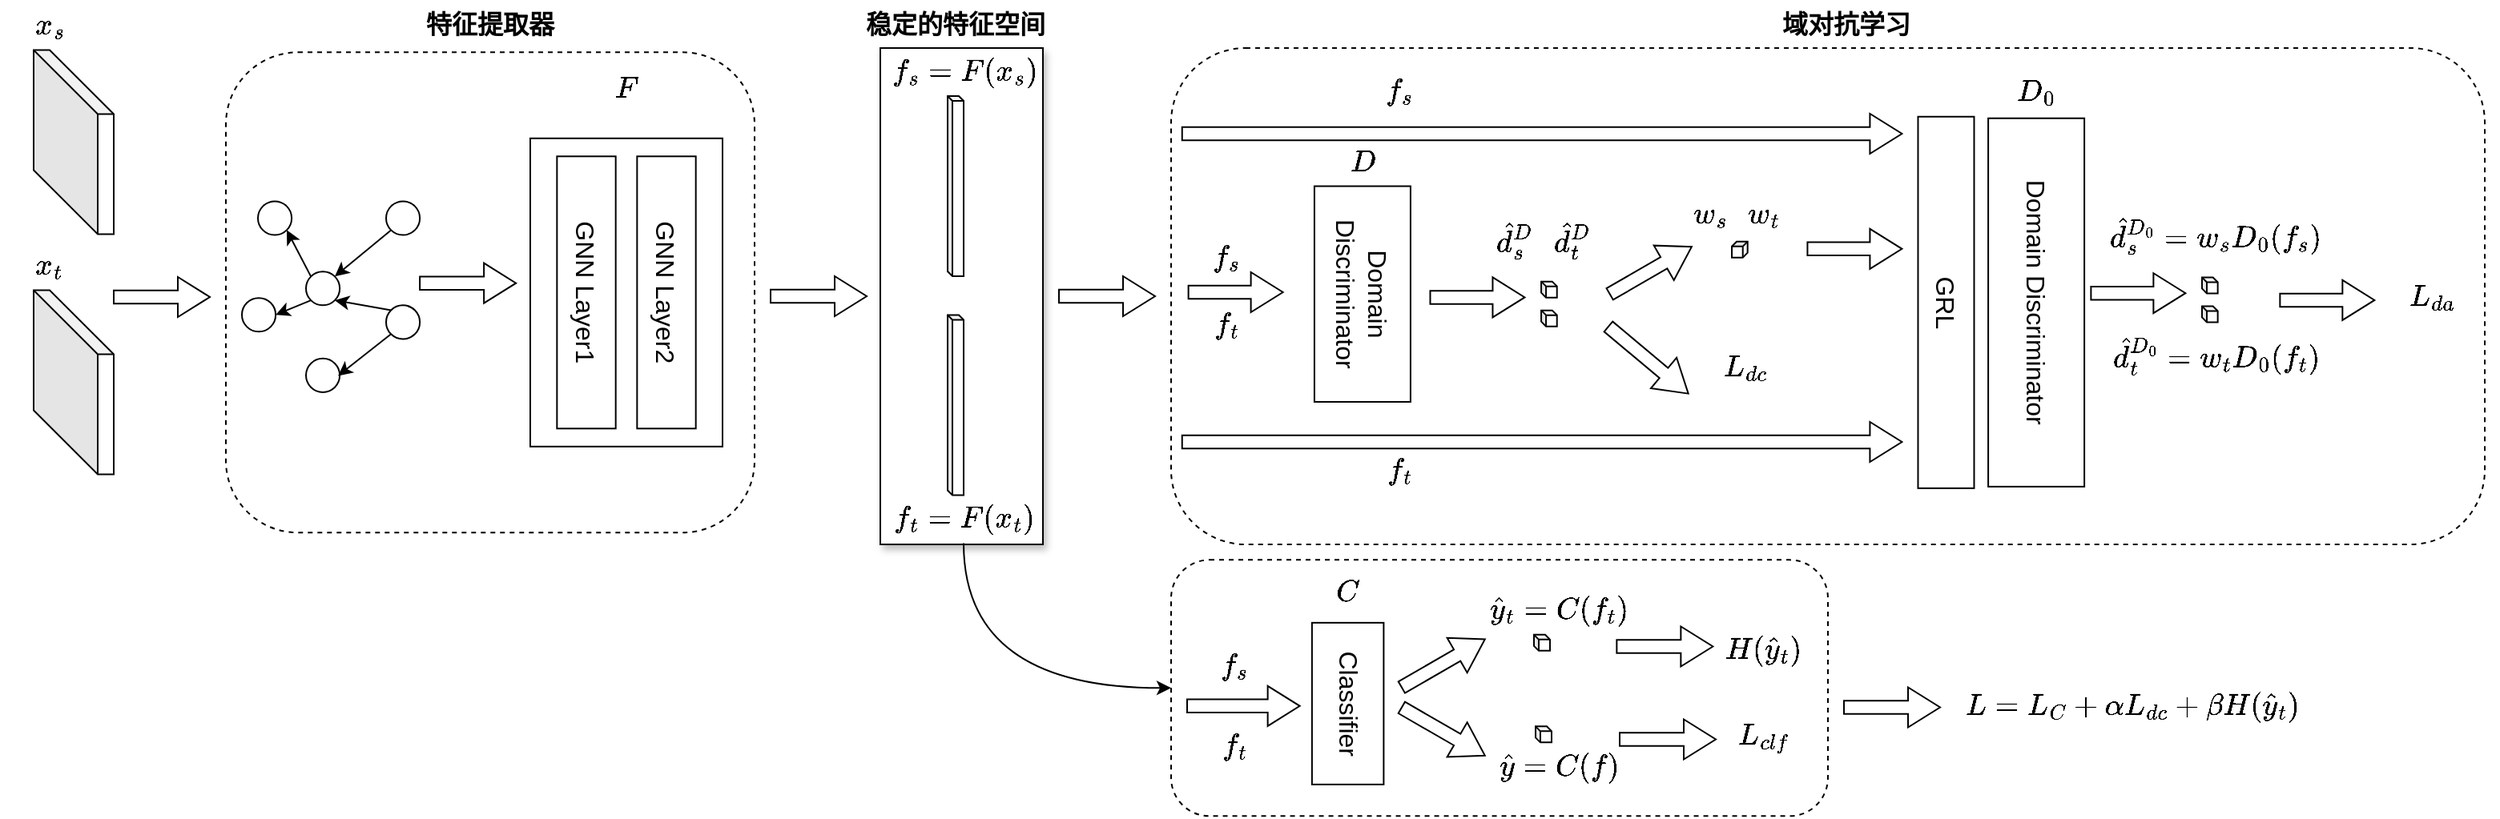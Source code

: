 <mxfile version="21.1.2" type="github">
  <diagram id="OHugUGV6JcLkJLT_VvOv" name="第 1 页">
    <mxGraphModel dx="2048" dy="731" grid="1" gridSize="10" guides="1" tooltips="1" connect="1" arrows="1" fold="1" page="1" pageScale="1" pageWidth="827" pageHeight="1169" math="1" shadow="0">
      <root>
        <mxCell id="0" />
        <mxCell id="1" parent="0" />
        <mxCell id="vVpYJYiZT_mGHktkTp3d-93" value="" style="rounded=1;whiteSpace=wrap;html=1;shadow=0;dashed=1;fontColor=#FF0000;container=0;" parent="1" vertex="1">
          <mxGeometry x="-60" y="332.65" width="330" height="300" as="geometry" />
        </mxCell>
        <mxCell id="vVpYJYiZT_mGHktkTp3d-1" value="" style="rounded=1;whiteSpace=wrap;html=1;shadow=0;dashed=1;fontColor=#FF0000;container=0;" parent="1" vertex="1">
          <mxGeometry x="530" y="649.68" width="410" height="160" as="geometry" />
        </mxCell>
        <mxCell id="vVpYJYiZT_mGHktkTp3d-3" value="" style="rounded=0;whiteSpace=wrap;html=1;shadow=1;fontSize=16;" parent="1" vertex="1">
          <mxGeometry x="348.5" y="330" width="101.5" height="310" as="geometry" />
        </mxCell>
        <mxCell id="vVpYJYiZT_mGHktkTp3d-4" value="" style="shape=cube;whiteSpace=wrap;html=1;boundedLbl=1;backgroundOutline=1;darkOpacity=0.05;darkOpacity2=0.1;shadow=0;fontSize=16;size=40;direction=east;" parent="1" vertex="1">
          <mxGeometry x="-180" y="331.25" width="50" height="115" as="geometry" />
        </mxCell>
        <mxCell id="vVpYJYiZT_mGHktkTp3d-5" value="$$x_s$$" style="text;html=1;strokeColor=none;fillColor=none;align=center;verticalAlign=middle;whiteSpace=wrap;rounded=0;shadow=0;fontSize=16;" parent="1" vertex="1">
          <mxGeometry x="-200" y="301.25" width="60" height="30" as="geometry" />
        </mxCell>
        <mxCell id="vVpYJYiZT_mGHktkTp3d-6" value="" style="shape=cube;whiteSpace=wrap;html=1;boundedLbl=1;backgroundOutline=1;darkOpacity=0.05;darkOpacity2=0.1;shadow=0;fontSize=16;size=40;direction=east;" parent="1" vertex="1">
          <mxGeometry x="-180" y="481.25" width="50" height="115" as="geometry" />
        </mxCell>
        <mxCell id="vVpYJYiZT_mGHktkTp3d-7" value="$$x_t$$" style="text;html=1;strokeColor=none;fillColor=none;align=center;verticalAlign=middle;whiteSpace=wrap;rounded=0;shadow=0;fontSize=16;" parent="1" vertex="1">
          <mxGeometry x="-200" y="451.25" width="60" height="30" as="geometry" />
        </mxCell>
        <mxCell id="vVpYJYiZT_mGHktkTp3d-8" value="" style="html=1;shadow=0;dashed=0;align=center;verticalAlign=middle;shape=mxgraph.arrows2.arrow;dy=0.67;dx=20;notch=0;fontSize=16;" parent="1" vertex="1">
          <mxGeometry x="-130" y="473" width="60" height="25" as="geometry" />
        </mxCell>
        <mxCell id="vVpYJYiZT_mGHktkTp3d-9" value="" style="shape=cube;whiteSpace=wrap;html=1;boundedLbl=1;backgroundOutline=1;darkOpacity=0.05;darkOpacity2=0.1;shadow=0;fontSize=16;size=3;direction=east;" parent="1" vertex="1">
          <mxGeometry x="390.5" y="360" width="10" height="112.5" as="geometry" />
        </mxCell>
        <mxCell id="vVpYJYiZT_mGHktkTp3d-10" value="" style="shape=cube;whiteSpace=wrap;html=1;boundedLbl=1;backgroundOutline=1;darkOpacity=0.05;darkOpacity2=0.1;shadow=0;fontSize=16;size=3;direction=east;" parent="1" vertex="1">
          <mxGeometry x="390.5" y="496.75" width="10" height="112.5" as="geometry" />
        </mxCell>
        <mxCell id="vVpYJYiZT_mGHktkTp3d-11" value="" style="html=1;shadow=0;dashed=0;align=center;verticalAlign=middle;shape=mxgraph.arrows2.arrow;dy=0.67;dx=20;notch=0;fontSize=16;" parent="1" vertex="1">
          <mxGeometry x="280" y="472.5" width="60" height="25" as="geometry" />
        </mxCell>
        <mxCell id="vVpYJYiZT_mGHktkTp3d-12" value="$$f_s = F(x_s)$$" style="text;html=1;strokeColor=none;fillColor=none;align=center;verticalAlign=middle;whiteSpace=wrap;rounded=0;shadow=0;fontSize=16;" parent="1" vertex="1">
          <mxGeometry x="320.5" y="330" width="160" height="30" as="geometry" />
        </mxCell>
        <mxCell id="vVpYJYiZT_mGHktkTp3d-97" style="edgeStyle=orthogonalEdgeStyle;rounded=0;orthogonalLoop=1;jettySize=auto;html=1;exitX=0.5;exitY=1;exitDx=0;exitDy=0;entryX=0;entryY=0.5;entryDx=0;entryDy=0;strokeColor=default;fontSize=16;startArrow=none;startFill=0;curved=1;" parent="1" source="vVpYJYiZT_mGHktkTp3d-13" target="vVpYJYiZT_mGHktkTp3d-1" edge="1">
          <mxGeometry relative="1" as="geometry" />
        </mxCell>
        <mxCell id="vVpYJYiZT_mGHktkTp3d-13" value="$$f_t = F(x_t)$$" style="text;html=1;strokeColor=none;fillColor=none;align=center;verticalAlign=middle;whiteSpace=wrap;rounded=0;shadow=0;fontSize=16;" parent="1" vertex="1">
          <mxGeometry x="320.5" y="609.25" width="160" height="30" as="geometry" />
        </mxCell>
        <mxCell id="vVpYJYiZT_mGHktkTp3d-14" value="$$F$$" style="text;html=1;strokeColor=none;fillColor=none;align=center;verticalAlign=middle;whiteSpace=wrap;rounded=0;shadow=0;fontSize=16;" parent="1" vertex="1">
          <mxGeometry x="160" y="340" width="60" height="30" as="geometry" />
        </mxCell>
        <mxCell id="vVpYJYiZT_mGHktkTp3d-15" value="" style="rounded=0;whiteSpace=wrap;html=1;shadow=0;fontSize=16;" parent="1" vertex="1">
          <mxGeometry x="130" y="386.4" width="120" height="192.5" as="geometry" />
        </mxCell>
        <mxCell id="vVpYJYiZT_mGHktkTp3d-16" value="GNN Layer2" style="rounded=0;whiteSpace=wrap;html=1;shadow=0;fontSize=16;rotation=90;container=0;" parent="1" vertex="1">
          <mxGeometry x="130" y="464.317" width="170" height="36.667" as="geometry" />
        </mxCell>
        <mxCell id="vVpYJYiZT_mGHktkTp3d-17" value="GNN Layer1" style="rounded=0;whiteSpace=wrap;html=1;shadow=0;fontSize=16;rotation=90;container=0;" parent="1" vertex="1">
          <mxGeometry x="80" y="464.317" width="170" height="36.667" as="geometry" />
        </mxCell>
        <mxCell id="vVpYJYiZT_mGHktkTp3d-18" value="$$L = L_C + \alpha L_{dc}&amp;nbsp; + \beta H(\hat{y}_t)$$" style="text;html=1;strokeColor=none;fillColor=none;align=center;verticalAlign=middle;whiteSpace=wrap;rounded=0;shadow=0;fontSize=16;" parent="1" vertex="1">
          <mxGeometry x="1100" y="725.93" width="60" height="30" as="geometry" />
        </mxCell>
        <mxCell id="vVpYJYiZT_mGHktkTp3d-51" value="" style="html=1;shadow=0;dashed=0;align=center;verticalAlign=middle;shape=mxgraph.arrows2.arrow;dy=0.67;dx=20;notch=0;fontSize=16;" parent="1" vertex="1">
          <mxGeometry x="950" y="729.25" width="60" height="25" as="geometry" />
        </mxCell>
        <mxCell id="vVpYJYiZT_mGHktkTp3d-58" value="Classifier" style="rounded=0;whiteSpace=wrap;html=1;shadow=0;fontSize=16;rotation=90;direction=east;" parent="1" vertex="1">
          <mxGeometry x="589.82" y="717.06" width="101" height="44.75" as="geometry" />
        </mxCell>
        <mxCell id="vVpYJYiZT_mGHktkTp3d-59" value="" style="html=1;shadow=0;dashed=0;align=center;verticalAlign=middle;shape=mxgraph.arrows2.arrow;dy=0.67;dx=20;notch=0;fontSize=16;rotation=-30;" parent="1" vertex="1">
          <mxGeometry x="669.91" y="701.75" width="60" height="25" as="geometry" />
        </mxCell>
        <mxCell id="vVpYJYiZT_mGHktkTp3d-60" value="" style="shape=cube;whiteSpace=wrap;html=1;boundedLbl=1;backgroundOutline=1;darkOpacity=0.05;darkOpacity2=0.1;shadow=0;fontSize=16;size=3;direction=east;" parent="1" vertex="1">
          <mxGeometry x="757.5" y="753.68" width="10" height="10" as="geometry" />
        </mxCell>
        <mxCell id="vVpYJYiZT_mGHktkTp3d-61" value="$$\hat{y} = C(f)$$" style="text;html=1;strokeColor=none;fillColor=none;align=center;verticalAlign=middle;whiteSpace=wrap;rounded=0;shadow=0;fontSize=16;" parent="1" vertex="1">
          <mxGeometry x="741.82" y="763.68" width="60" height="30" as="geometry" />
        </mxCell>
        <mxCell id="vVpYJYiZT_mGHktkTp3d-62" value="$$C$$" style="text;html=1;strokeColor=none;fillColor=none;align=center;verticalAlign=middle;whiteSpace=wrap;rounded=0;shadow=0;fontSize=16;" parent="1" vertex="1">
          <mxGeometry x="610.32" y="654.68" width="60" height="30" as="geometry" />
        </mxCell>
        <mxCell id="vVpYJYiZT_mGHktkTp3d-63" value="$$\hat{y}_t = C(f_t)$$" style="text;html=1;strokeColor=none;fillColor=none;align=center;verticalAlign=middle;whiteSpace=wrap;rounded=0;shadow=0;fontSize=16;" parent="1" vertex="1">
          <mxGeometry x="741.82" y="666.43" width="60" height="30" as="geometry" />
        </mxCell>
        <mxCell id="vVpYJYiZT_mGHktkTp3d-64" value="" style="html=1;shadow=0;dashed=0;align=center;verticalAlign=middle;shape=mxgraph.arrows2.arrow;dy=0.67;dx=20;notch=0;fontSize=16;rotation=0;" parent="1" vertex="1">
          <mxGeometry x="540" y="728.43" width="70.32" height="25" as="geometry" />
        </mxCell>
        <mxCell id="vVpYJYiZT_mGHktkTp3d-65" value="" style="html=1;shadow=0;dashed=0;align=center;verticalAlign=middle;shape=mxgraph.arrows2.arrow;dy=0.67;dx=20;notch=0;fontSize=16;" parent="1" vertex="1">
          <mxGeometry x="810" y="749.25" width="60" height="25" as="geometry" />
        </mxCell>
        <mxCell id="vVpYJYiZT_mGHktkTp3d-66" value="$$f_s$$" style="text;html=1;strokeColor=none;fillColor=none;align=center;verticalAlign=middle;whiteSpace=wrap;rounded=0;shadow=0;fontSize=16;" parent="1" vertex="1">
          <mxGeometry x="540" y="701.43" width="60" height="30" as="geometry" />
        </mxCell>
        <mxCell id="vVpYJYiZT_mGHktkTp3d-67" value="$$f_t$$" style="text;html=1;strokeColor=none;fillColor=none;align=center;verticalAlign=middle;whiteSpace=wrap;rounded=0;shadow=0;fontSize=16;" parent="1" vertex="1">
          <mxGeometry x="540" y="751.43" width="60" height="30" as="geometry" />
        </mxCell>
        <mxCell id="vVpYJYiZT_mGHktkTp3d-68" value="&lt;b&gt;$$L_{clf}$$&lt;/b&gt;" style="text;html=1;strokeColor=none;fillColor=none;align=center;verticalAlign=middle;whiteSpace=wrap;rounded=0;shadow=0;fontSize=16;" parent="1" vertex="1">
          <mxGeometry x="870" y="744.68" width="60" height="30" as="geometry" />
        </mxCell>
        <mxCell id="vVpYJYiZT_mGHktkTp3d-69" value="$$H(\hat{y}_t)$$" style="text;html=1;strokeColor=none;fillColor=none;align=center;verticalAlign=middle;whiteSpace=wrap;rounded=0;shadow=0;fontSize=16;" parent="1" vertex="1">
          <mxGeometry x="870.0" y="691.25" width="60" height="30" as="geometry" />
        </mxCell>
        <mxCell id="vVpYJYiZT_mGHktkTp3d-70" value="&lt;b&gt;稳定的特征空间&lt;/b&gt;" style="text;html=1;strokeColor=none;fillColor=none;align=center;verticalAlign=middle;whiteSpace=wrap;rounded=0;shadow=0;dashed=1;fontSize=16;fontColor=#000000;" parent="1" vertex="1">
          <mxGeometry x="325.88" y="300" width="139.25" height="30" as="geometry" />
        </mxCell>
        <mxCell id="vVpYJYiZT_mGHktkTp3d-73" value="" style="html=1;shadow=0;dashed=0;align=center;verticalAlign=middle;shape=mxgraph.arrows2.arrow;dy=0.67;dx=20;notch=0;fontSize=16;rotation=30;" parent="1" vertex="1">
          <mxGeometry x="669.91" y="744.43" width="60" height="25" as="geometry" />
        </mxCell>
        <mxCell id="vVpYJYiZT_mGHktkTp3d-74" value="" style="shape=cube;whiteSpace=wrap;html=1;boundedLbl=1;backgroundOutline=1;darkOpacity=0.05;darkOpacity2=0.1;shadow=0;fontSize=16;size=3;direction=east;" parent="1" vertex="1">
          <mxGeometry x="756.5" y="696.43" width="10" height="10" as="geometry" />
        </mxCell>
        <mxCell id="vVpYJYiZT_mGHktkTp3d-75" value="" style="html=1;shadow=0;dashed=0;align=center;verticalAlign=middle;shape=mxgraph.arrows2.arrow;dy=0.67;dx=20;notch=0;fontSize=16;" parent="1" vertex="1">
          <mxGeometry x="808.18" y="691.25" width="60" height="25" as="geometry" />
        </mxCell>
        <mxCell id="vVpYJYiZT_mGHktkTp3d-92" value="" style="group" parent="1" vertex="1" connectable="0">
          <mxGeometry x="-50" y="425.72" width="111.07" height="119.25" as="geometry" />
        </mxCell>
        <mxCell id="vVpYJYiZT_mGHktkTp3d-77" value="" style="ellipse;whiteSpace=wrap;html=1;aspect=fixed;container=0;" parent="vVpYJYiZT_mGHktkTp3d-92" vertex="1">
          <mxGeometry x="10" width="21.07" height="21.07" as="geometry" />
        </mxCell>
        <mxCell id="vVpYJYiZT_mGHktkTp3d-86" style="edgeStyle=none;rounded=0;orthogonalLoop=1;jettySize=auto;html=1;exitX=0;exitY=0;exitDx=0;exitDy=0;entryX=1;entryY=1;entryDx=0;entryDy=0;strokeColor=default;startArrow=none;startFill=0;" parent="vVpYJYiZT_mGHktkTp3d-92" source="vVpYJYiZT_mGHktkTp3d-78" target="vVpYJYiZT_mGHktkTp3d-77" edge="1">
          <mxGeometry relative="1" as="geometry" />
        </mxCell>
        <mxCell id="vVpYJYiZT_mGHktkTp3d-78" value="" style="ellipse;whiteSpace=wrap;html=1;aspect=fixed;container=0;" parent="vVpYJYiZT_mGHktkTp3d-92" vertex="1">
          <mxGeometry x="40" y="43.87" width="21.07" height="21.07" as="geometry" />
        </mxCell>
        <mxCell id="vVpYJYiZT_mGHktkTp3d-79" value="" style="ellipse;whiteSpace=wrap;html=1;aspect=fixed;container=0;" parent="vVpYJYiZT_mGHktkTp3d-92" vertex="1">
          <mxGeometry y="60.36" width="21.07" height="21.07" as="geometry" />
        </mxCell>
        <mxCell id="vVpYJYiZT_mGHktkTp3d-87" style="edgeStyle=none;rounded=0;orthogonalLoop=1;jettySize=auto;html=1;exitX=0;exitY=1;exitDx=0;exitDy=0;entryX=1;entryY=0.5;entryDx=0;entryDy=0;strokeColor=default;startArrow=none;startFill=0;" parent="vVpYJYiZT_mGHktkTp3d-92" source="vVpYJYiZT_mGHktkTp3d-78" target="vVpYJYiZT_mGHktkTp3d-79" edge="1">
          <mxGeometry relative="1" as="geometry" />
        </mxCell>
        <mxCell id="vVpYJYiZT_mGHktkTp3d-80" value="" style="ellipse;whiteSpace=wrap;html=1;aspect=fixed;container=0;" parent="vVpYJYiZT_mGHktkTp3d-92" vertex="1">
          <mxGeometry x="40" y="98.18" width="21.07" height="21.07" as="geometry" />
        </mxCell>
        <mxCell id="vVpYJYiZT_mGHktkTp3d-90" style="edgeStyle=none;rounded=0;orthogonalLoop=1;jettySize=auto;html=1;exitX=0;exitY=1;exitDx=0;exitDy=0;entryX=1;entryY=0;entryDx=0;entryDy=0;strokeColor=default;startArrow=none;startFill=0;" parent="vVpYJYiZT_mGHktkTp3d-92" source="vVpYJYiZT_mGHktkTp3d-81" target="vVpYJYiZT_mGHktkTp3d-78" edge="1">
          <mxGeometry relative="1" as="geometry" />
        </mxCell>
        <mxCell id="vVpYJYiZT_mGHktkTp3d-81" value="" style="ellipse;whiteSpace=wrap;html=1;aspect=fixed;container=0;" parent="vVpYJYiZT_mGHktkTp3d-92" vertex="1">
          <mxGeometry x="90" width="21.07" height="21.07" as="geometry" />
        </mxCell>
        <mxCell id="vVpYJYiZT_mGHktkTp3d-88" style="edgeStyle=none;rounded=0;orthogonalLoop=1;jettySize=auto;html=1;exitX=0;exitY=0;exitDx=0;exitDy=0;entryX=1;entryY=1;entryDx=0;entryDy=0;strokeColor=default;startArrow=none;startFill=0;" parent="vVpYJYiZT_mGHktkTp3d-92" source="vVpYJYiZT_mGHktkTp3d-82" target="vVpYJYiZT_mGHktkTp3d-78" edge="1">
          <mxGeometry relative="1" as="geometry" />
        </mxCell>
        <mxCell id="vVpYJYiZT_mGHktkTp3d-89" style="edgeStyle=none;rounded=0;orthogonalLoop=1;jettySize=auto;html=1;exitX=0;exitY=1;exitDx=0;exitDy=0;strokeColor=default;startArrow=none;startFill=0;" parent="vVpYJYiZT_mGHktkTp3d-92" source="vVpYJYiZT_mGHktkTp3d-82" edge="1">
          <mxGeometry relative="1" as="geometry">
            <mxPoint x="60" y="109" as="targetPoint" />
          </mxGeometry>
        </mxCell>
        <mxCell id="vVpYJYiZT_mGHktkTp3d-82" value="" style="ellipse;whiteSpace=wrap;html=1;aspect=fixed;container=0;" parent="vVpYJYiZT_mGHktkTp3d-92" vertex="1">
          <mxGeometry x="90" y="64.94" width="21.07" height="21.07" as="geometry" />
        </mxCell>
        <mxCell id="vVpYJYiZT_mGHktkTp3d-94" value="" style="html=1;shadow=0;dashed=0;align=center;verticalAlign=middle;shape=mxgraph.arrows2.arrow;dy=0.67;dx=20;notch=0;fontSize=16;" parent="1" vertex="1">
          <mxGeometry x="61.07" y="464.32" width="60" height="25" as="geometry" />
        </mxCell>
        <mxCell id="vVpYJYiZT_mGHktkTp3d-95" value="&lt;font style=&quot;font-size: 16px;&quot;&gt;&lt;b&gt;特征提取器&lt;/b&gt;&lt;/font&gt;" style="text;html=1;strokeColor=none;fillColor=none;align=center;verticalAlign=middle;whiteSpace=wrap;rounded=0;" parent="1" vertex="1">
          <mxGeometry x="-30" y="300" width="270" height="30" as="geometry" />
        </mxCell>
        <mxCell id="vVpYJYiZT_mGHktkTp3d-96" value="&lt;b&gt;域对抗学习&lt;/b&gt;" style="text;html=1;strokeColor=none;fillColor=none;align=center;verticalAlign=middle;whiteSpace=wrap;rounded=0;fontSize=16;" parent="1" vertex="1">
          <mxGeometry x="840" y="300" width="223" height="30" as="geometry" />
        </mxCell>
        <mxCell id="vVpYJYiZT_mGHktkTp3d-98" value="" style="html=1;shadow=0;dashed=0;align=center;verticalAlign=middle;shape=mxgraph.arrows2.arrow;dy=0.67;dx=20;notch=0;fontSize=16;" parent="1" vertex="1">
          <mxGeometry x="460" y="472.5" width="60" height="25" as="geometry" />
        </mxCell>
        <mxCell id="vVpYJYiZT_mGHktkTp3d-19" value="" style="group" parent="1" vertex="1" connectable="0">
          <mxGeometry x="530" y="330" width="820" height="310" as="geometry" />
        </mxCell>
        <mxCell id="vVpYJYiZT_mGHktkTp3d-20" value="" style="rounded=1;whiteSpace=wrap;html=1;shadow=0;fontColor=#FF0000;dashed=1;" parent="vVpYJYiZT_mGHktkTp3d-19" vertex="1">
          <mxGeometry width="820" height="310" as="geometry" />
        </mxCell>
        <mxCell id="vVpYJYiZT_mGHktkTp3d-21" value="" style="html=1;shadow=0;dashed=0;align=center;verticalAlign=middle;shape=mxgraph.arrows2.arrow;dy=0.67;dx=20;notch=0;fontSize=16;" parent="vVpYJYiZT_mGHktkTp3d-19" vertex="1">
          <mxGeometry x="10.815" y="140" width="58.993" height="25" as="geometry" />
        </mxCell>
        <mxCell id="vVpYJYiZT_mGHktkTp3d-22" value="$$f_s$$" style="text;html=1;strokeColor=none;fillColor=none;align=center;verticalAlign=middle;whiteSpace=wrap;rounded=0;shadow=0;fontSize=16;" parent="vVpYJYiZT_mGHktkTp3d-19" vertex="1">
          <mxGeometry x="4.916" y="115.5" width="58.993" height="30" as="geometry" />
        </mxCell>
        <mxCell id="vVpYJYiZT_mGHktkTp3d-23" value="$$f_t$$" style="text;html=1;strokeColor=none;fillColor=none;align=center;verticalAlign=middle;whiteSpace=wrap;rounded=0;shadow=0;fontSize=16;" parent="vVpYJYiZT_mGHktkTp3d-19" vertex="1">
          <mxGeometry x="4.916" y="158" width="58.993" height="30" as="geometry" />
        </mxCell>
        <mxCell id="vVpYJYiZT_mGHktkTp3d-24" value="$$D$$" style="text;html=1;strokeColor=none;fillColor=none;align=center;verticalAlign=middle;whiteSpace=wrap;rounded=0;shadow=0;fontSize=16;" parent="vVpYJYiZT_mGHktkTp3d-19" vertex="1">
          <mxGeometry x="89.964" y="56" width="58.993" height="30" as="geometry" />
        </mxCell>
        <mxCell id="vVpYJYiZT_mGHktkTp3d-25" value="Domain Discriminator" style="rounded=0;whiteSpace=wrap;html=1;shadow=0;fontSize=16;rotation=90;direction=east;" parent="vVpYJYiZT_mGHktkTp3d-19" vertex="1">
          <mxGeometry x="425.024" y="128.9" width="230.062" height="60" as="geometry" />
        </mxCell>
        <mxCell id="vVpYJYiZT_mGHktkTp3d-26" value="GRL" style="rounded=0;whiteSpace=wrap;html=1;shadow=0;fontSize=16;rotation=90;direction=east;" parent="vVpYJYiZT_mGHktkTp3d-19" vertex="1">
          <mxGeometry x="367.722" y="141.4" width="232.038" height="35" as="geometry" />
        </mxCell>
        <mxCell id="vVpYJYiZT_mGHktkTp3d-27" value="Domain Discriminator" style="rounded=0;whiteSpace=wrap;html=1;shadow=0;fontSize=16;rotation=90;direction=east;" parent="vVpYJYiZT_mGHktkTp3d-19" vertex="1">
          <mxGeometry x="52.11" y="123.63" width="134.7" height="60" as="geometry" />
        </mxCell>
        <mxCell id="vVpYJYiZT_mGHktkTp3d-28" value="$$D_0$$" style="text;html=1;strokeColor=none;fillColor=none;align=center;verticalAlign=middle;whiteSpace=wrap;rounded=0;shadow=0;fontSize=16;" parent="vVpYJYiZT_mGHktkTp3d-19" vertex="1">
          <mxGeometry x="510.553" y="11.75" width="58.993" height="30" as="geometry" />
        </mxCell>
        <mxCell id="vVpYJYiZT_mGHktkTp3d-30" value="" style="html=1;shadow=0;dashed=0;align=center;verticalAlign=middle;shape=mxgraph.arrows2.arrow;dy=0.67;dx=20;notch=0;fontSize=16;" parent="vVpYJYiZT_mGHktkTp3d-19" vertex="1">
          <mxGeometry x="397.218" y="112.92" width="58.993" height="25" as="geometry" />
        </mxCell>
        <mxCell id="vVpYJYiZT_mGHktkTp3d-31" value="" style="html=1;shadow=0;dashed=0;align=center;verticalAlign=middle;shape=mxgraph.arrows2.arrow;dy=0.67;dx=20;notch=0;fontSize=16;" parent="vVpYJYiZT_mGHktkTp3d-19" vertex="1">
          <mxGeometry x="6.882" y="41" width="449.329" height="25" as="geometry" />
        </mxCell>
        <mxCell id="vVpYJYiZT_mGHktkTp3d-32" value="" style="html=1;shadow=0;dashed=0;align=center;verticalAlign=middle;shape=mxgraph.arrows2.arrow;dy=0.67;dx=20;notch=0;fontSize=16;" parent="vVpYJYiZT_mGHktkTp3d-19" vertex="1">
          <mxGeometry x="6.882" y="233.5" width="449.329" height="25" as="geometry" />
        </mxCell>
        <mxCell id="vVpYJYiZT_mGHktkTp3d-33" value="" style="html=1;shadow=0;dashed=0;align=center;verticalAlign=middle;shape=mxgraph.arrows2.arrow;dy=0.67;dx=20;notch=0;fontSize=16;" parent="vVpYJYiZT_mGHktkTp3d-19" vertex="1">
          <mxGeometry x="574.197" y="140.59" width="58.993" height="25" as="geometry" />
        </mxCell>
        <mxCell id="vVpYJYiZT_mGHktkTp3d-34" value="" style="shape=cube;whiteSpace=wrap;html=1;boundedLbl=1;backgroundOutline=1;darkOpacity=0.05;darkOpacity2=0.1;shadow=0;fontSize=16;size=3;direction=east;" parent="vVpYJYiZT_mGHktkTp3d-19" vertex="1">
          <mxGeometry x="643.494" y="143.21" width="9.832" height="10" as="geometry" />
        </mxCell>
        <mxCell id="vVpYJYiZT_mGHktkTp3d-35" value="$$\hat{d}^{D_0}_s = w_sD_0(f_s)$$" style="text;html=1;strokeColor=none;fillColor=none;align=center;verticalAlign=middle;whiteSpace=wrap;rounded=0;shadow=0;fontSize=16;" parent="vVpYJYiZT_mGHktkTp3d-19" vertex="1">
          <mxGeometry x="623.357" y="101.48" width="58.993" height="30" as="geometry" />
        </mxCell>
        <mxCell id="vVpYJYiZT_mGHktkTp3d-36" value="" style="shape=cube;whiteSpace=wrap;html=1;boundedLbl=1;backgroundOutline=1;darkOpacity=0.05;darkOpacity2=0.1;shadow=0;fontSize=16;size=3;direction=east;" parent="vVpYJYiZT_mGHktkTp3d-19" vertex="1">
          <mxGeometry x="643.494" y="161.21" width="9.832" height="10" as="geometry" />
        </mxCell>
        <mxCell id="vVpYJYiZT_mGHktkTp3d-37" value="$$\hat{d}^{D_0}_t = w_tD_0(f_t)$$" style="text;html=1;strokeColor=none;fillColor=none;align=center;verticalAlign=middle;whiteSpace=wrap;rounded=0;shadow=0;fontSize=16;" parent="vVpYJYiZT_mGHktkTp3d-19" vertex="1">
          <mxGeometry x="623.357" y="175.79" width="58.993" height="30" as="geometry" />
        </mxCell>
        <mxCell id="vVpYJYiZT_mGHktkTp3d-38" value="" style="html=1;shadow=0;dashed=0;align=center;verticalAlign=middle;shape=mxgraph.arrows2.arrow;dy=0.67;dx=20;notch=0;fontSize=16;" parent="vVpYJYiZT_mGHktkTp3d-19" vertex="1">
          <mxGeometry x="692.182" y="144.96" width="58.993" height="25" as="geometry" />
        </mxCell>
        <mxCell id="vVpYJYiZT_mGHktkTp3d-39" value="$$L_{da}$$" style="text;html=1;strokeColor=none;fillColor=none;align=center;verticalAlign=middle;whiteSpace=wrap;rounded=0;shadow=0;fontSize=16;" parent="vVpYJYiZT_mGHktkTp3d-19" vertex="1">
          <mxGeometry x="757.792" y="139.96" width="58.993" height="30" as="geometry" />
        </mxCell>
        <mxCell id="vVpYJYiZT_mGHktkTp3d-40" value="$$f_s$$" style="text;html=1;strokeColor=none;fillColor=none;align=center;verticalAlign=middle;whiteSpace=wrap;rounded=0;shadow=0;fontSize=16;" parent="vVpYJYiZT_mGHktkTp3d-19" vertex="1">
          <mxGeometry x="113.07" y="11.75" width="58.993" height="30" as="geometry" />
        </mxCell>
        <mxCell id="vVpYJYiZT_mGHktkTp3d-41" value="$$f_t$$" style="text;html=1;strokeColor=none;fillColor=none;align=center;verticalAlign=middle;whiteSpace=wrap;rounded=0;shadow=0;fontSize=16;" parent="vVpYJYiZT_mGHktkTp3d-19" vertex="1">
          <mxGeometry x="113.07" y="249.25" width="58.993" height="30" as="geometry" />
        </mxCell>
        <mxCell id="vVpYJYiZT_mGHktkTp3d-42" value="" style="html=1;shadow=0;dashed=0;align=center;verticalAlign=middle;shape=mxgraph.arrows2.arrow;dy=0.67;dx=20;notch=0;fontSize=16;" parent="vVpYJYiZT_mGHktkTp3d-19" vertex="1">
          <mxGeometry x="161.739" y="143.2" width="58.993" height="25" as="geometry" />
        </mxCell>
        <mxCell id="vVpYJYiZT_mGHktkTp3d-43" value="" style="shape=cube;whiteSpace=wrap;html=1;boundedLbl=1;backgroundOutline=1;darkOpacity=0.05;darkOpacity2=0.1;shadow=0;fontSize=16;size=3;direction=east;" parent="vVpYJYiZT_mGHktkTp3d-19" vertex="1">
          <mxGeometry x="231.035" y="145.82" width="9.832" height="10" as="geometry" />
        </mxCell>
        <mxCell id="vVpYJYiZT_mGHktkTp3d-44" value="$$\hat{d}^D_s $$" style="text;html=1;strokeColor=none;fillColor=none;align=center;verticalAlign=middle;whiteSpace=wrap;rounded=0;shadow=0;fontSize=16;" parent="vVpYJYiZT_mGHktkTp3d-19" vertex="1">
          <mxGeometry x="184.899" y="104.09" width="58.993" height="30" as="geometry" />
        </mxCell>
        <mxCell id="vVpYJYiZT_mGHktkTp3d-45" value="" style="shape=cube;whiteSpace=wrap;html=1;boundedLbl=1;backgroundOutline=1;darkOpacity=0.05;darkOpacity2=0.1;shadow=0;fontSize=16;size=3;direction=east;" parent="vVpYJYiZT_mGHktkTp3d-19" vertex="1">
          <mxGeometry x="231.035" y="163.82" width="9.832" height="10" as="geometry" />
        </mxCell>
        <mxCell id="vVpYJYiZT_mGHktkTp3d-46" value="$$\hat{d}^D_t $$" style="text;html=1;strokeColor=none;fillColor=none;align=center;verticalAlign=middle;whiteSpace=wrap;rounded=0;shadow=0;fontSize=16;" parent="vVpYJYiZT_mGHktkTp3d-19" vertex="1">
          <mxGeometry x="220.729" y="104.09" width="58.993" height="30" as="geometry" />
        </mxCell>
        <mxCell id="vVpYJYiZT_mGHktkTp3d-47" value="" style="html=1;shadow=0;dashed=0;align=center;verticalAlign=middle;shape=mxgraph.arrows2.arrow;dy=0.67;dx=20;notch=0;fontSize=16;rotation=-30;" parent="vVpYJYiZT_mGHktkTp3d-19" vertex="1">
          <mxGeometry x="269.892" y="126.4" width="58.993" height="25" as="geometry" />
        </mxCell>
        <mxCell id="vVpYJYiZT_mGHktkTp3d-49" value="" style="shape=cube;whiteSpace=wrap;html=1;boundedLbl=1;backgroundOutline=1;darkOpacity=0.05;darkOpacity2=0.1;shadow=0;fontSize=16;size=3;direction=south;" parent="vVpYJYiZT_mGHktkTp3d-19" vertex="1">
          <mxGeometry x="350.024" y="120.84" width="9.832" height="10" as="geometry" />
        </mxCell>
        <mxCell id="vVpYJYiZT_mGHktkTp3d-29" value="$$w_s $$" style="text;html=1;strokeColor=none;fillColor=none;align=center;verticalAlign=middle;whiteSpace=wrap;rounded=0;shadow=0;fontSize=16;" parent="vVpYJYiZT_mGHktkTp3d-19" vertex="1">
          <mxGeometry x="307.225" y="89" width="58.993" height="30" as="geometry" />
        </mxCell>
        <mxCell id="vVpYJYiZT_mGHktkTp3d-48" value="$$L_{dc}$$" style="text;html=1;strokeColor=none;fillColor=none;align=center;verticalAlign=middle;whiteSpace=wrap;rounded=0;shadow=0;fontSize=16;" parent="vVpYJYiZT_mGHktkTp3d-19" vertex="1">
          <mxGeometry x="328.885" y="183.63" width="58.993" height="30" as="geometry" />
        </mxCell>
        <mxCell id="vVpYJYiZT_mGHktkTp3d-50" value="" style="html=1;shadow=0;dashed=0;align=center;verticalAlign=middle;shape=mxgraph.arrows2.arrow;dy=0.67;dx=20;notch=0;fontSize=16;rotation=40;" parent="vVpYJYiZT_mGHktkTp3d-19" vertex="1">
          <mxGeometry x="265.36" y="182.39" width="65.09" height="25" as="geometry" />
        </mxCell>
        <mxCell id="wGMRusP3oyQUGAxDDL1I-35" value="$$w_t $$" style="text;html=1;strokeColor=none;fillColor=none;align=center;verticalAlign=middle;whiteSpace=wrap;rounded=0;shadow=0;fontSize=16;" vertex="1" parent="1">
          <mxGeometry x="871.225" y="419" width="58.993" height="30" as="geometry" />
        </mxCell>
      </root>
    </mxGraphModel>
  </diagram>
</mxfile>
